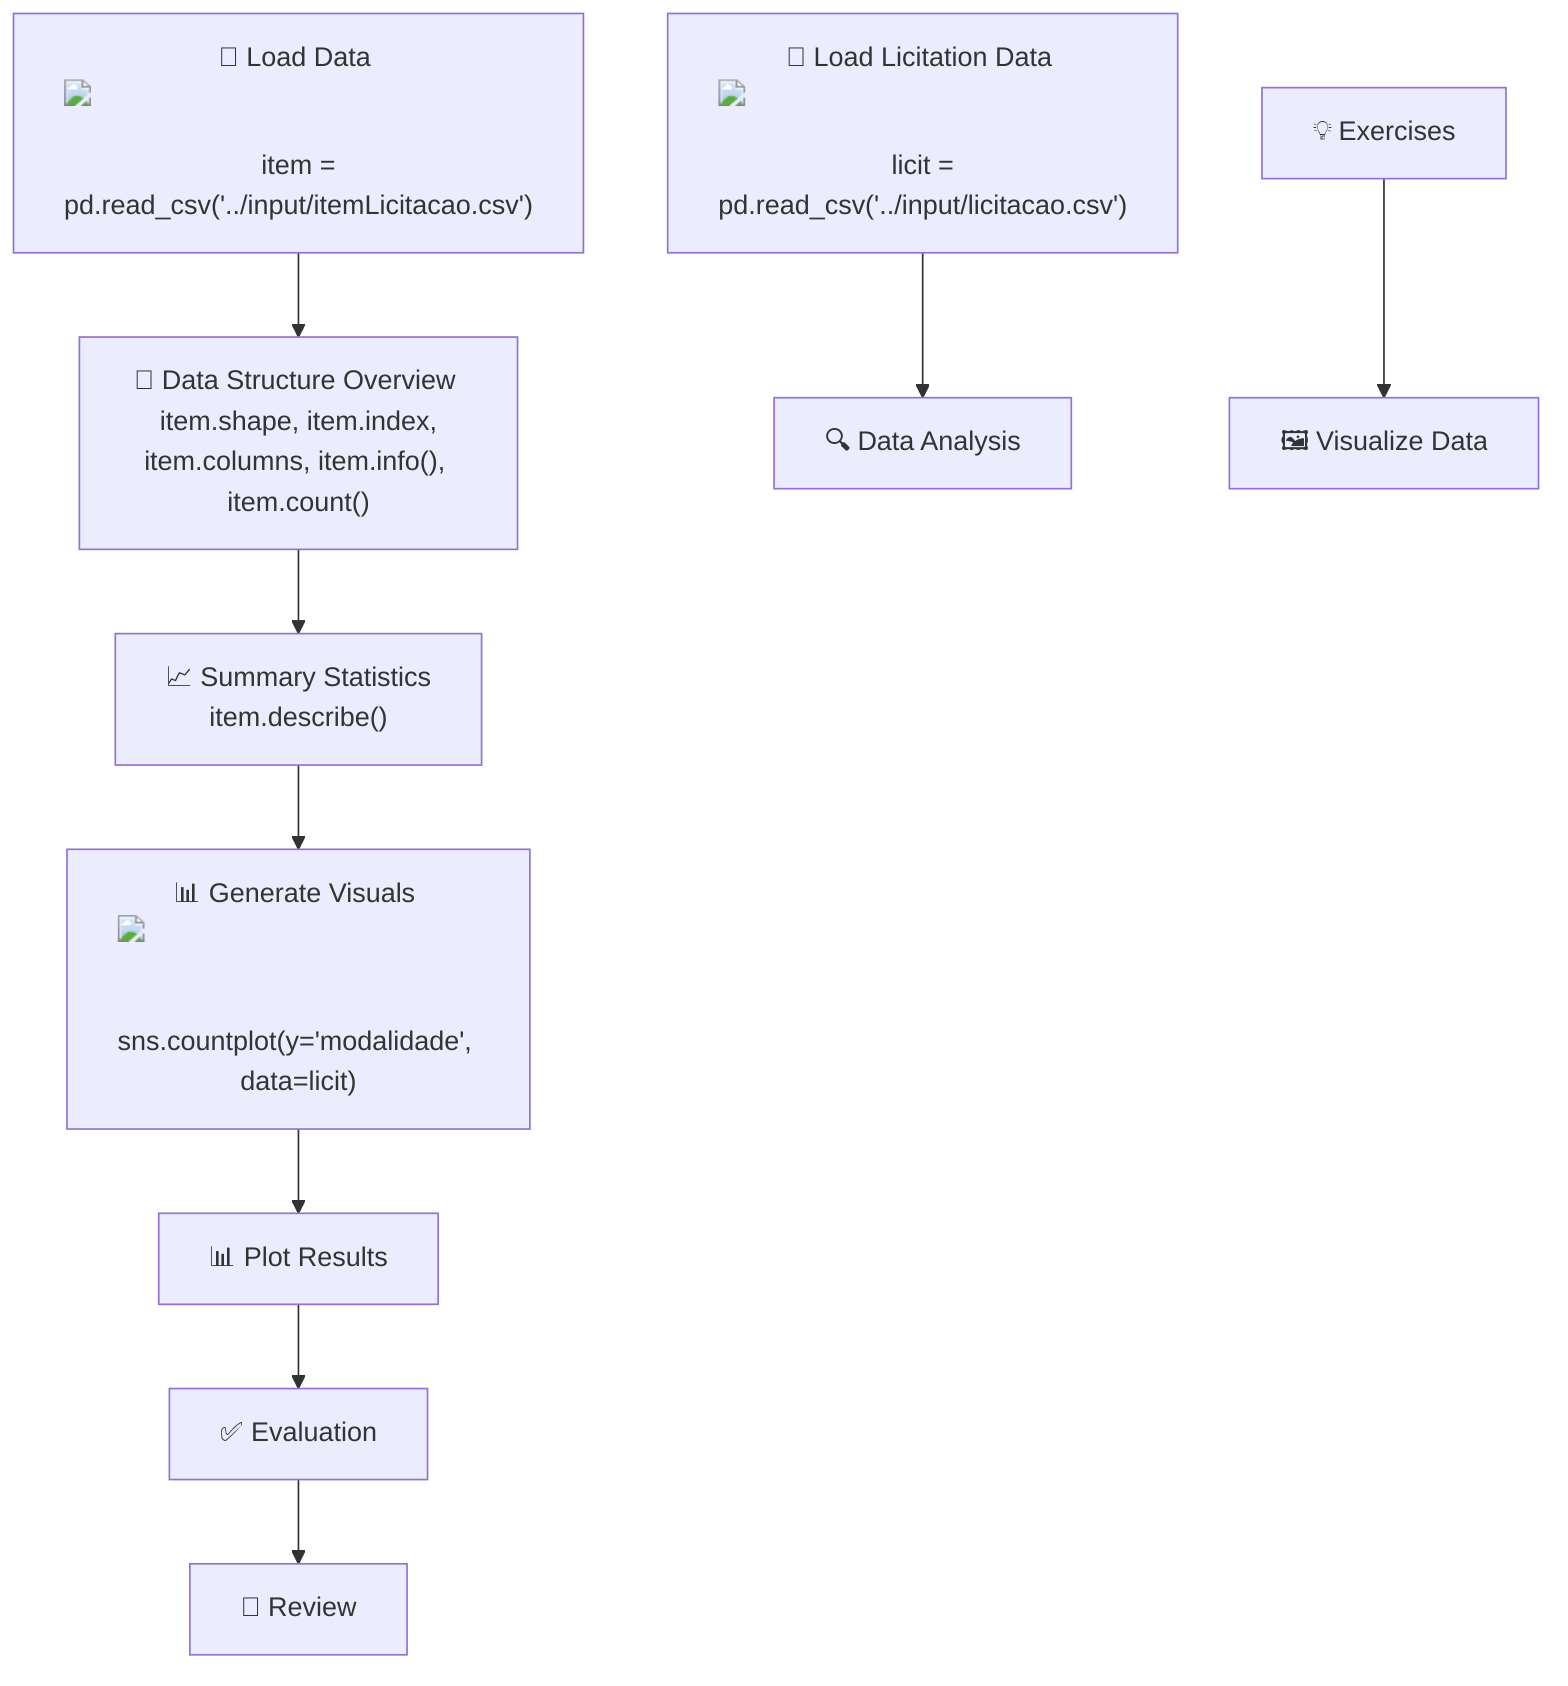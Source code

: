 graph TD;
    A["📂 Load Data <img src='file.svg' /> <br/> item = pd.read_csv('../input/itemLicitacao.csv')"] --> B["📝 Data Structure Overview <br/> item.shape, item.index, item.columns, item.info(), item.count()"];
    B --> C["📈 Summary Statistics <br/> item.describe()"];
    C --> D["📊 Generate Visuals <img src='barplot_template.svg' /> <br/> sns.countplot(y='modalidade', data=licit)"];
    D --> E["📊 Plot Results"];
    A2["📂 Load Licitation Data <img src='file.svg' /> <br/> licit = pd.read_csv('../input/licitacao.csv')"] --> B2["🔍 Data Analysis"];
    D2["💡 Exercises"] --> E2["🖼️ Visualize Data"];
    E --> F["✅ Evaluation"];
    F --> G["📑 Review"];